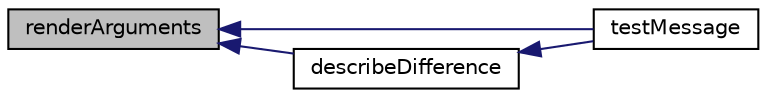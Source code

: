 digraph "renderArguments"
{
  edge [fontname="Helvetica",fontsize="10",labelfontname="Helvetica",labelfontsize="10"];
  node [fontname="Helvetica",fontsize="10",shape=record];
  rankdir="LR";
  Node1 [label="renderArguments",height=0.2,width=0.4,color="black", fillcolor="grey75", style="filled" fontcolor="black"];
  Node1 -> Node2 [dir="back",color="midnightblue",fontsize="10",style="solid",fontname="Helvetica"];
  Node2 [label="testMessage",height=0.2,width=0.4,color="black", fillcolor="white", style="filled",URL="$class_parameters_expectation.html#a88157ccaa8073b5f153e49655681e062"];
  Node1 -> Node3 [dir="back",color="midnightblue",fontsize="10",style="solid",fontname="Helvetica"];
  Node3 [label="describeDifference",height=0.2,width=0.4,color="black", fillcolor="white", style="filled",URL="$class_parameters_expectation.html#a4bf6e513ee6645287d8b4309e6962632"];
  Node3 -> Node2 [dir="back",color="midnightblue",fontsize="10",style="solid",fontname="Helvetica"];
}
